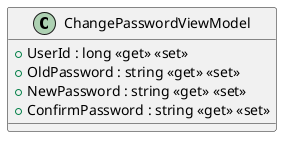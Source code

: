 @startuml
class ChangePasswordViewModel {
    + UserId : long <<get>> <<set>>
    + OldPassword : string <<get>> <<set>>
    + NewPassword : string <<get>> <<set>>
    + ConfirmPassword : string <<get>> <<set>>
}
@enduml
